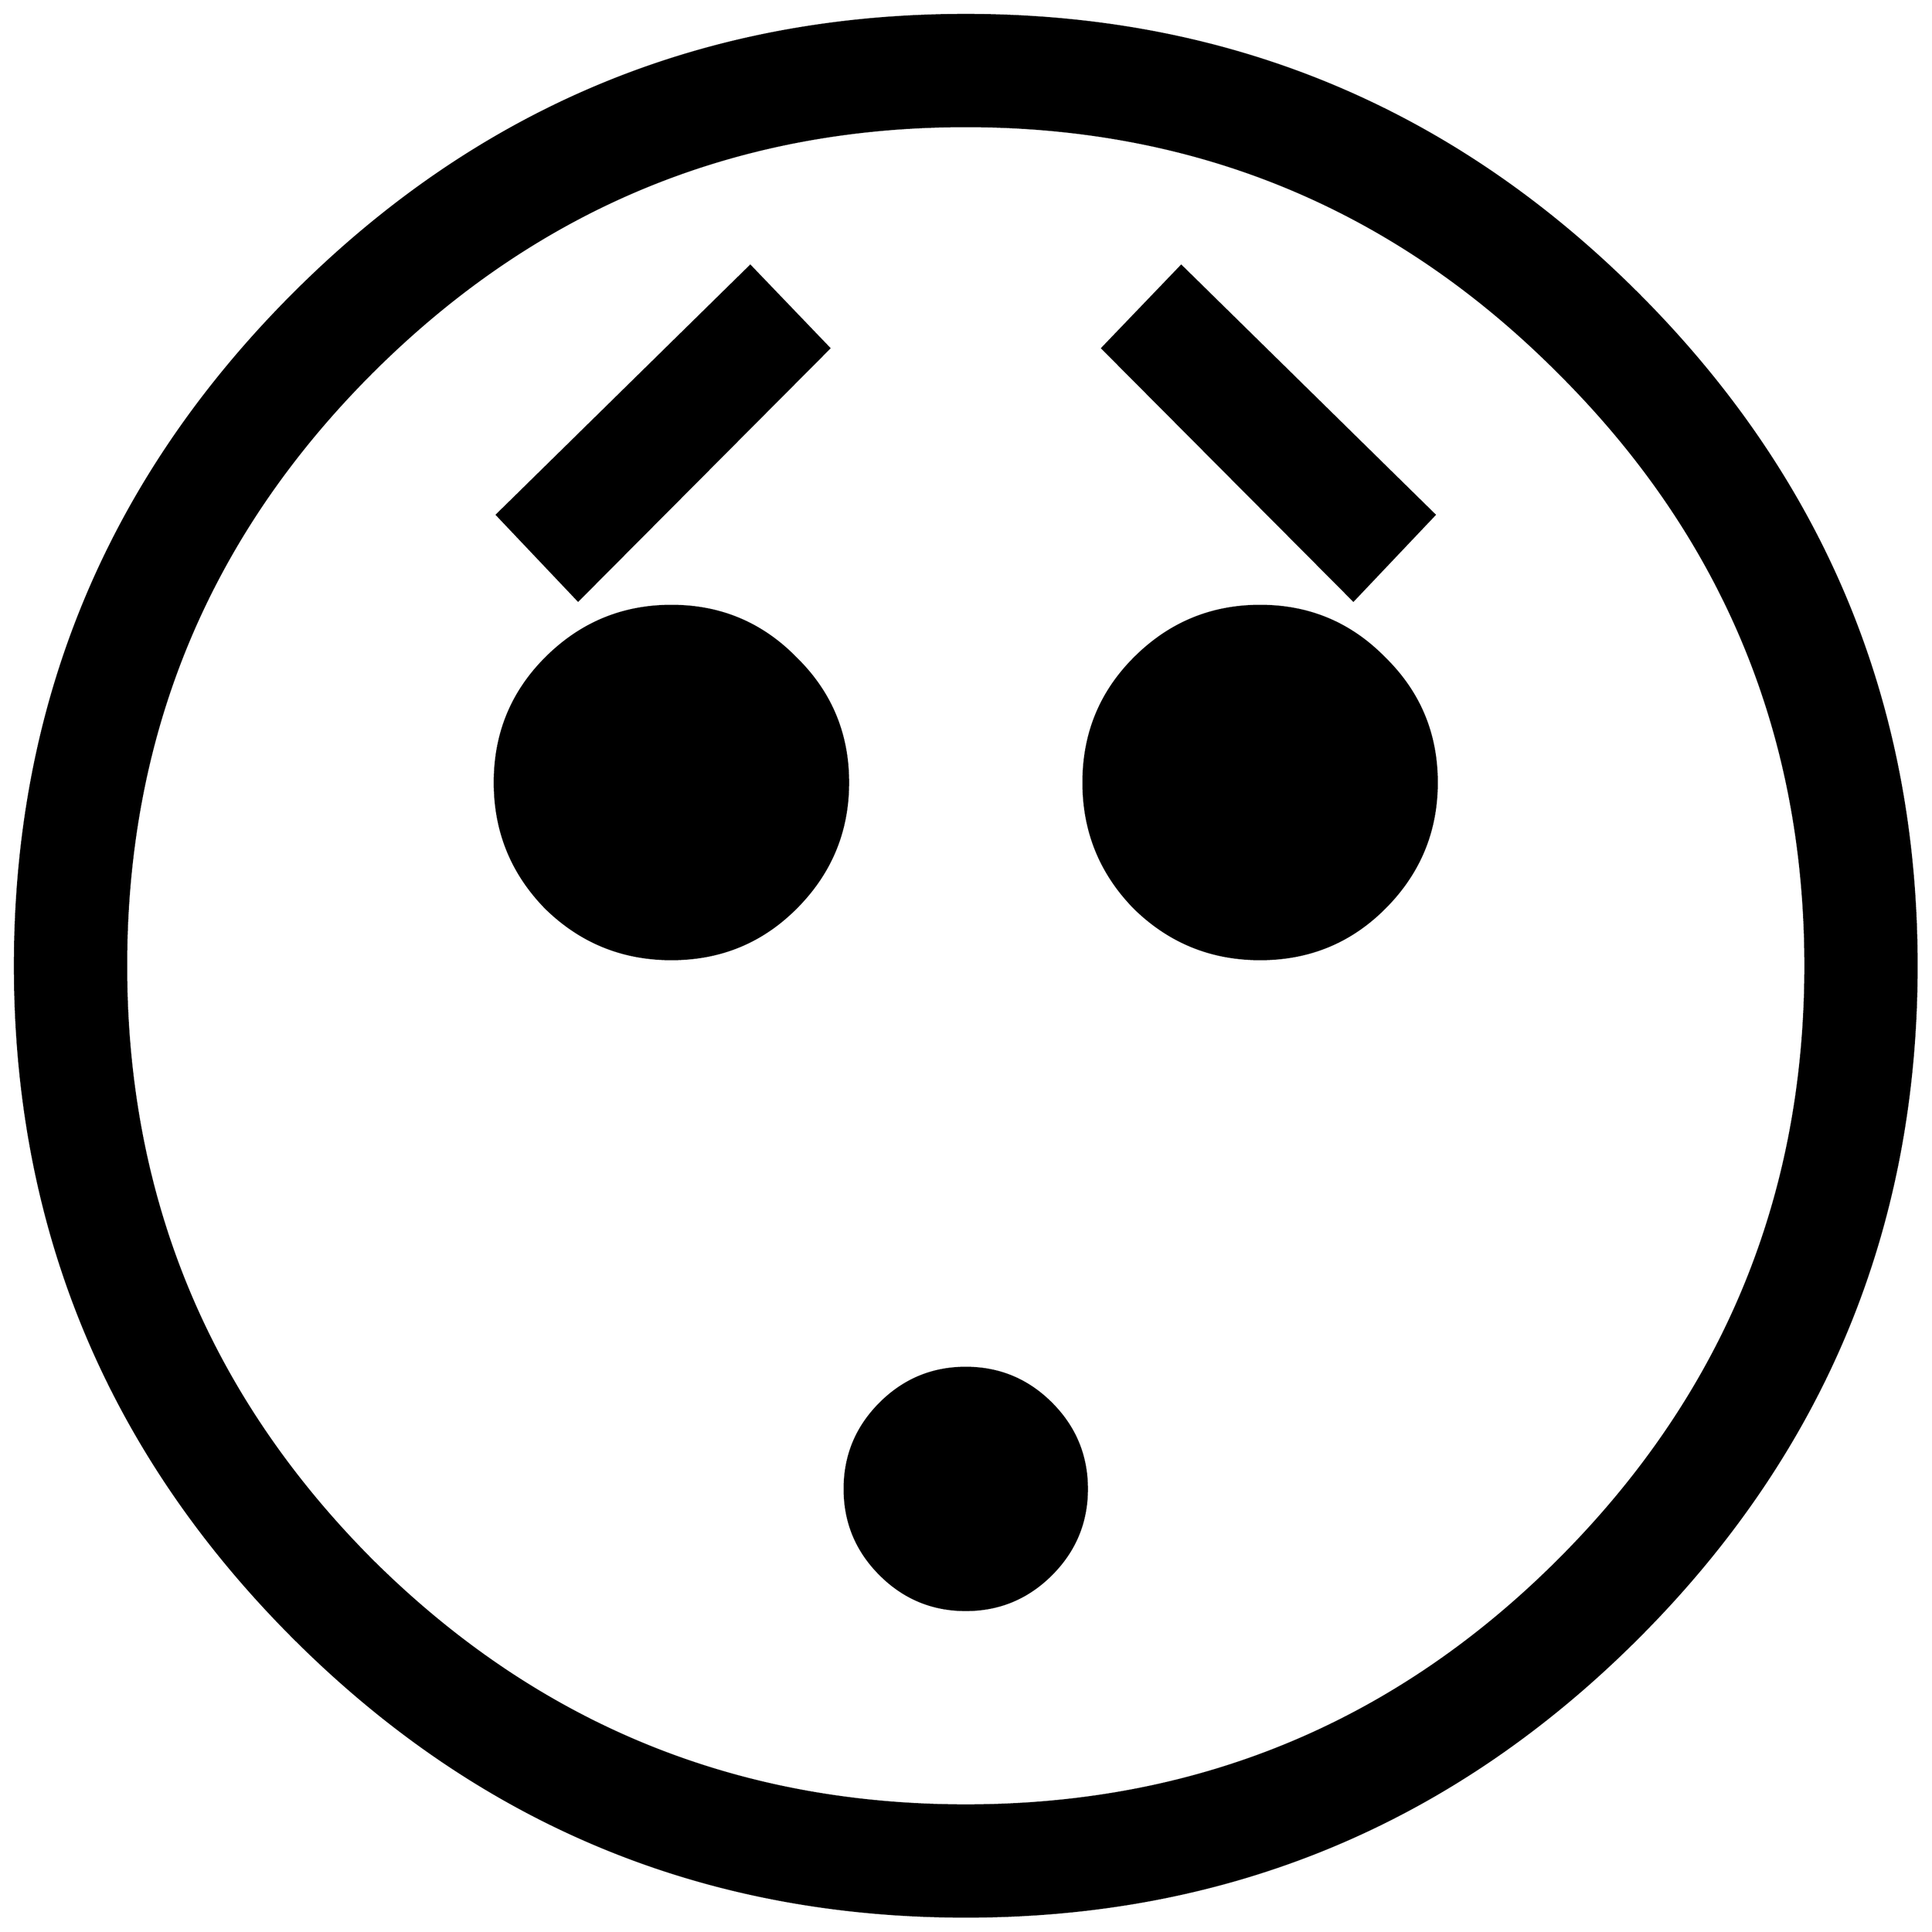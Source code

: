 


\begin{tikzpicture}[y=0.80pt, x=0.80pt, yscale=-1.0, xscale=1.0, inner sep=0pt, outer sep=0pt]
\begin{scope}[shift={(100.0,1706.0)},nonzero rule]
  \path[draw=.,fill=.,line width=1.600pt] (1794.0,-582.0) ..
    controls (1794.0,-346.0) and (1710.333,-144.333) ..
    (1543.0,23.0) .. controls (1375.667,190.333) and (1174.0,274.0)
    .. (938.0,274.0) .. controls (702.0,274.0) and (500.333,190.333)
    .. (333.0,23.0) .. controls (165.667,-144.333) and (82.0,-346.0)
    .. (82.0,-582.0) .. controls (82.0,-818.0) and
    (165.667,-1019.667) .. (333.0,-1187.0) .. controls
    (500.333,-1354.333) and (702.0,-1438.0) .. (938.0,-1438.0) ..
    controls (1174.0,-1438.0) and (1375.667,-1354.333) ..
    (1543.0,-1187.0) .. controls (1710.333,-1019.667) and
    (1794.0,-818.0) .. (1794.0,-582.0) -- cycle(1694.0,-582.0)
    .. controls (1694.0,-790.667) and (1620.0,-968.667) ..
    (1472.0,-1116.0) .. controls (1324.667,-1264.0) and
    (1146.667,-1338.0) .. (938.0,-1338.0) .. controls
    (729.333,-1338.0) and (551.0,-1264.0) .. (403.0,-1116.0) ..
    controls (255.667,-968.667) and (182.0,-790.667) .. (182.0,-582.0)
    .. controls (182.0,-373.333) and (255.667,-195.0) ..
    (403.0,-47.0) .. controls (551.0,100.333) and (729.333,174.0) ..
    (938.0,174.0) .. controls (1146.667,174.0) and (1324.667,100.333)
    .. (1472.0,-47.0) .. controls (1620.0,-195.0) and
    (1694.0,-373.333) .. (1694.0,-582.0) -- cycle(1360.0,-988.0)
    -- (1287.0,-911.0) -- (1061.0,-1138.0) -- (1132.0,-1212.0)
    -- (1360.0,-988.0) -- cycle(1362.0,-747.0) .. controls
    (1362.0,-703.0) and (1346.333,-665.333) .. (1315.0,-634.0) ..
    controls (1284.333,-603.333) and (1247.0,-588.0) ..
    (1203.0,-588.0) .. controls (1159.0,-588.0) and
    (1121.333,-603.333) .. (1090.0,-634.0) .. controls
    (1059.333,-665.333) and (1044.0,-703.0) .. (1044.0,-747.0) ..
    controls (1044.0,-791.0) and (1059.333,-828.333) ..
    (1090.0,-859.0) .. controls (1121.333,-890.333) and
    (1159.0,-906.0) .. (1203.0,-906.0) .. controls
    (1247.0,-906.0) and (1284.333,-890.333) .. (1315.0,-859.0) ..
    controls (1346.333,-828.333) and (1362.0,-791.0) ..
    (1362.0,-747.0) -- cycle(815.0,-1138.0) -- (589.0,-911.0) --
    (516.0,-988.0) -- (744.0,-1212.0) -- (815.0,-1138.0) --
    cycle(832.0,-747.0) .. controls (832.0,-703.0) and
    (816.333,-665.333) .. (785.0,-634.0) .. controls (754.333,-603.333)
    and (717.0,-588.0) .. (673.0,-588.0) .. controls
    (629.0,-588.0) and (591.333,-603.333) .. (560.0,-634.0) ..
    controls (529.333,-665.333) and (514.0,-703.0) .. (514.0,-747.0)
    .. controls (514.0,-791.0) and (529.333,-828.333) ..
    (560.0,-859.0) .. controls (591.333,-890.333) and (629.0,-906.0)
    .. (673.0,-906.0) .. controls (717.0,-906.0) and
    (754.333,-890.333) .. (785.0,-859.0) .. controls (816.333,-828.333)
    and (832.0,-791.0) .. (832.0,-747.0) -- cycle(1047.0,-111.0)
    .. controls (1047.0,-81.0) and (1036.333,-55.333) ..
    (1015.0,-34.0) .. controls (993.667,-12.667) and (968.0,-2.0) ..
    (938.0,-2.0) .. controls (908.0,-2.0) and (882.333,-12.667) ..
    (861.0,-34.0) .. controls (839.667,-55.333) and (829.0,-81.0) ..
    (829.0,-111.0) .. controls (829.0,-141.0) and (839.667,-166.667)
    .. (861.0,-188.0) .. controls (882.333,-209.333) and
    (908.0,-220.0) .. (938.0,-220.0) .. controls (968.0,-220.0)
    and (993.667,-209.333) .. (1015.0,-188.0) .. controls
    (1036.333,-166.667) and (1047.0,-141.0) .. (1047.0,-111.0) --
    cycle;
\end{scope}

\end{tikzpicture}

